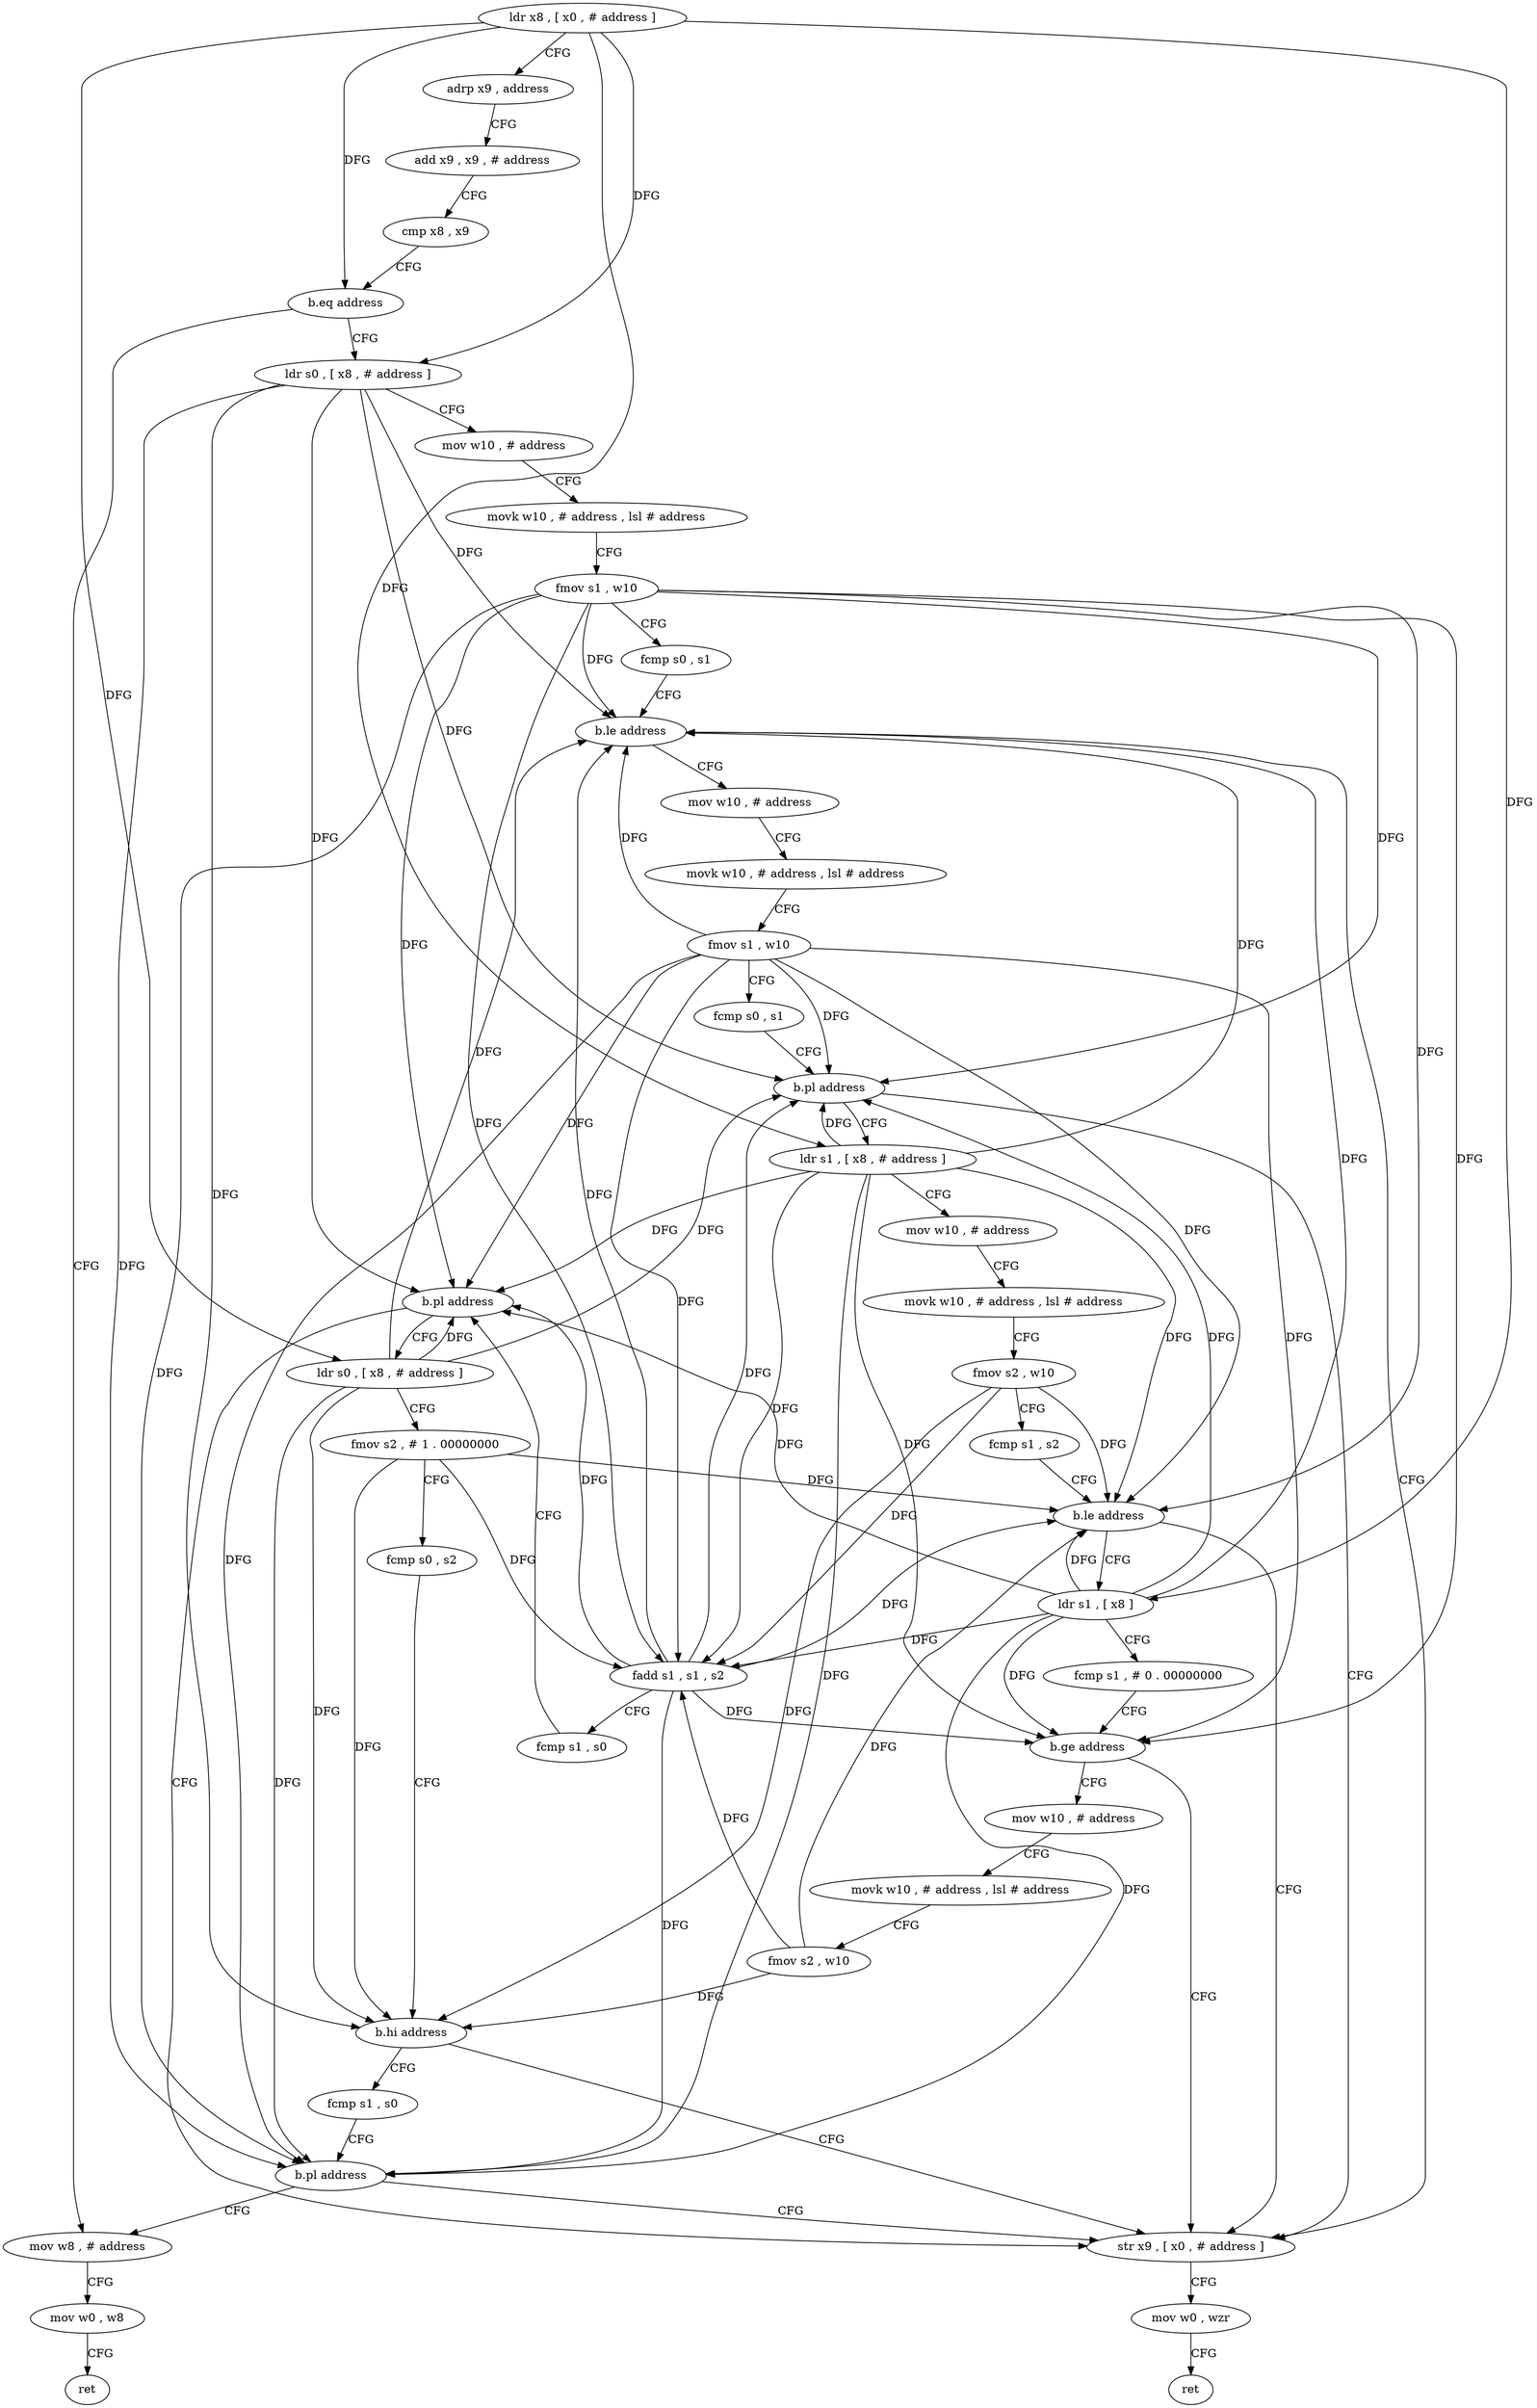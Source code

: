 digraph "func" {
"4220756" [label = "ldr x8 , [ x0 , # address ]" ]
"4220760" [label = "adrp x9 , address" ]
"4220764" [label = "add x9 , x9 , # address" ]
"4220768" [label = "cmp x8 , x9" ]
"4220772" [label = "b.eq address" ]
"4220916" [label = "mov w8 , # address" ]
"4220776" [label = "ldr s0 , [ x8 , # address ]" ]
"4220920" [label = "mov w0 , w8" ]
"4220924" [label = "ret" ]
"4220780" [label = "mov w10 , # address" ]
"4220784" [label = "movk w10 , # address , lsl # address" ]
"4220788" [label = "fmov s1 , w10" ]
"4220792" [label = "fcmp s0 , s1" ]
"4220796" [label = "b.le address" ]
"4220856" [label = "str x9 , [ x0 , # address ]" ]
"4220800" [label = "mov w10 , # address" ]
"4220860" [label = "mov w0 , wzr" ]
"4220864" [label = "ret" ]
"4220804" [label = "movk w10 , # address , lsl # address" ]
"4220808" [label = "fmov s1 , w10" ]
"4220812" [label = "fcmp s0 , s1" ]
"4220816" [label = "b.pl address" ]
"4220820" [label = "ldr s1 , [ x8 , # address ]" ]
"4220824" [label = "mov w10 , # address" ]
"4220828" [label = "movk w10 , # address , lsl # address" ]
"4220832" [label = "fmov s2 , w10" ]
"4220836" [label = "fcmp s1 , s2" ]
"4220840" [label = "b.le address" ]
"4220844" [label = "ldr s1 , [ x8 ]" ]
"4220848" [label = "fcmp s1 , # 0 . 00000000" ]
"4220852" [label = "b.ge address" ]
"4220868" [label = "mov w10 , # address" ]
"4220872" [label = "movk w10 , # address , lsl # address" ]
"4220876" [label = "fmov s2 , w10" ]
"4220880" [label = "fadd s1 , s1 , s2" ]
"4220884" [label = "fcmp s1 , s0" ]
"4220888" [label = "b.pl address" ]
"4220892" [label = "ldr s0 , [ x8 , # address ]" ]
"4220896" [label = "fmov s2 , # 1 . 00000000" ]
"4220900" [label = "fcmp s0 , s2" ]
"4220904" [label = "b.hi address" ]
"4220908" [label = "fcmp s1 , s0" ]
"4220912" [label = "b.pl address" ]
"4220756" -> "4220760" [ label = "CFG" ]
"4220756" -> "4220772" [ label = "DFG" ]
"4220756" -> "4220776" [ label = "DFG" ]
"4220756" -> "4220820" [ label = "DFG" ]
"4220756" -> "4220844" [ label = "DFG" ]
"4220756" -> "4220892" [ label = "DFG" ]
"4220760" -> "4220764" [ label = "CFG" ]
"4220764" -> "4220768" [ label = "CFG" ]
"4220768" -> "4220772" [ label = "CFG" ]
"4220772" -> "4220916" [ label = "CFG" ]
"4220772" -> "4220776" [ label = "CFG" ]
"4220916" -> "4220920" [ label = "CFG" ]
"4220776" -> "4220780" [ label = "CFG" ]
"4220776" -> "4220796" [ label = "DFG" ]
"4220776" -> "4220816" [ label = "DFG" ]
"4220776" -> "4220888" [ label = "DFG" ]
"4220776" -> "4220904" [ label = "DFG" ]
"4220776" -> "4220912" [ label = "DFG" ]
"4220920" -> "4220924" [ label = "CFG" ]
"4220780" -> "4220784" [ label = "CFG" ]
"4220784" -> "4220788" [ label = "CFG" ]
"4220788" -> "4220792" [ label = "CFG" ]
"4220788" -> "4220796" [ label = "DFG" ]
"4220788" -> "4220816" [ label = "DFG" ]
"4220788" -> "4220840" [ label = "DFG" ]
"4220788" -> "4220852" [ label = "DFG" ]
"4220788" -> "4220880" [ label = "DFG" ]
"4220788" -> "4220888" [ label = "DFG" ]
"4220788" -> "4220912" [ label = "DFG" ]
"4220792" -> "4220796" [ label = "CFG" ]
"4220796" -> "4220856" [ label = "CFG" ]
"4220796" -> "4220800" [ label = "CFG" ]
"4220856" -> "4220860" [ label = "CFG" ]
"4220800" -> "4220804" [ label = "CFG" ]
"4220860" -> "4220864" [ label = "CFG" ]
"4220804" -> "4220808" [ label = "CFG" ]
"4220808" -> "4220812" [ label = "CFG" ]
"4220808" -> "4220796" [ label = "DFG" ]
"4220808" -> "4220816" [ label = "DFG" ]
"4220808" -> "4220840" [ label = "DFG" ]
"4220808" -> "4220852" [ label = "DFG" ]
"4220808" -> "4220880" [ label = "DFG" ]
"4220808" -> "4220888" [ label = "DFG" ]
"4220808" -> "4220912" [ label = "DFG" ]
"4220812" -> "4220816" [ label = "CFG" ]
"4220816" -> "4220856" [ label = "CFG" ]
"4220816" -> "4220820" [ label = "CFG" ]
"4220820" -> "4220824" [ label = "CFG" ]
"4220820" -> "4220796" [ label = "DFG" ]
"4220820" -> "4220816" [ label = "DFG" ]
"4220820" -> "4220840" [ label = "DFG" ]
"4220820" -> "4220852" [ label = "DFG" ]
"4220820" -> "4220880" [ label = "DFG" ]
"4220820" -> "4220888" [ label = "DFG" ]
"4220820" -> "4220912" [ label = "DFG" ]
"4220824" -> "4220828" [ label = "CFG" ]
"4220828" -> "4220832" [ label = "CFG" ]
"4220832" -> "4220836" [ label = "CFG" ]
"4220832" -> "4220840" [ label = "DFG" ]
"4220832" -> "4220880" [ label = "DFG" ]
"4220832" -> "4220904" [ label = "DFG" ]
"4220836" -> "4220840" [ label = "CFG" ]
"4220840" -> "4220856" [ label = "CFG" ]
"4220840" -> "4220844" [ label = "CFG" ]
"4220844" -> "4220848" [ label = "CFG" ]
"4220844" -> "4220796" [ label = "DFG" ]
"4220844" -> "4220816" [ label = "DFG" ]
"4220844" -> "4220840" [ label = "DFG" ]
"4220844" -> "4220852" [ label = "DFG" ]
"4220844" -> "4220880" [ label = "DFG" ]
"4220844" -> "4220888" [ label = "DFG" ]
"4220844" -> "4220912" [ label = "DFG" ]
"4220848" -> "4220852" [ label = "CFG" ]
"4220852" -> "4220868" [ label = "CFG" ]
"4220852" -> "4220856" [ label = "CFG" ]
"4220868" -> "4220872" [ label = "CFG" ]
"4220872" -> "4220876" [ label = "CFG" ]
"4220876" -> "4220880" [ label = "DFG" ]
"4220876" -> "4220840" [ label = "DFG" ]
"4220876" -> "4220904" [ label = "DFG" ]
"4220880" -> "4220884" [ label = "CFG" ]
"4220880" -> "4220796" [ label = "DFG" ]
"4220880" -> "4220816" [ label = "DFG" ]
"4220880" -> "4220852" [ label = "DFG" ]
"4220880" -> "4220840" [ label = "DFG" ]
"4220880" -> "4220888" [ label = "DFG" ]
"4220880" -> "4220912" [ label = "DFG" ]
"4220884" -> "4220888" [ label = "CFG" ]
"4220888" -> "4220856" [ label = "CFG" ]
"4220888" -> "4220892" [ label = "CFG" ]
"4220892" -> "4220896" [ label = "CFG" ]
"4220892" -> "4220888" [ label = "DFG" ]
"4220892" -> "4220796" [ label = "DFG" ]
"4220892" -> "4220816" [ label = "DFG" ]
"4220892" -> "4220904" [ label = "DFG" ]
"4220892" -> "4220912" [ label = "DFG" ]
"4220896" -> "4220900" [ label = "CFG" ]
"4220896" -> "4220840" [ label = "DFG" ]
"4220896" -> "4220880" [ label = "DFG" ]
"4220896" -> "4220904" [ label = "DFG" ]
"4220900" -> "4220904" [ label = "CFG" ]
"4220904" -> "4220856" [ label = "CFG" ]
"4220904" -> "4220908" [ label = "CFG" ]
"4220908" -> "4220912" [ label = "CFG" ]
"4220912" -> "4220856" [ label = "CFG" ]
"4220912" -> "4220916" [ label = "CFG" ]
}
